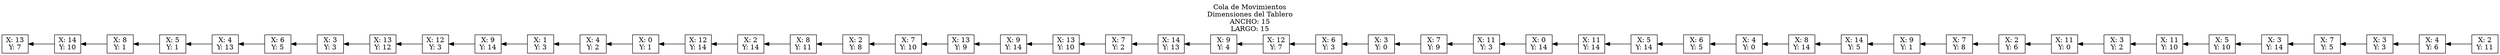 digraph G {
graph[nodesep="0.75"]
labelloc="t"
label="Cola de Movimientos" + "
Dimensiones del Tablero" + "
ANCHO: 15
LARGO: 15"
node[shape=box]
nodo0[label ="X: 13
Y: 7" ]
nodo1[label ="X: 14
Y: 10" ]
nodo2[label ="X: 8
Y: 1" ]
nodo3[label ="X: 5
Y: 1" ]
nodo4[label ="X: 4
Y: 13" ]
nodo5[label ="X: 6
Y: 5" ]
nodo6[label ="X: 3
Y: 3" ]
nodo7[label ="X: 13
Y: 12" ]
nodo8[label ="X: 12
Y: 3" ]
nodo9[label ="X: 9
Y: 14" ]
nodo10[label ="X: 1
Y: 3" ]
nodo11[label ="X: 4
Y: 2" ]
nodo12[label ="X: 0
Y: 1" ]
nodo13[label ="X: 12
Y: 14" ]
nodo14[label ="X: 2
Y: 14" ]
nodo15[label ="X: 8
Y: 11" ]
nodo16[label ="X: 2
Y: 8" ]
nodo17[label ="X: 7
Y: 10" ]
nodo18[label ="X: 13
Y: 9" ]
nodo19[label ="X: 9
Y: 14" ]
nodo20[label ="X: 13
Y: 10" ]
nodo21[label ="X: 7
Y: 2" ]
nodo22[label ="X: 14
Y: 13" ]
nodo23[label ="X: 9
Y: 4" ]
nodo24[label ="X: 12
Y: 7" ]
nodo25[label ="X: 6
Y: 3" ]
nodo26[label ="X: 3
Y: 0" ]
nodo27[label ="X: 7
Y: 9" ]
nodo28[label ="X: 11
Y: 3" ]
nodo29[label ="X: 0
Y: 14" ]
nodo30[label ="X: 11
Y: 14" ]
nodo31[label ="X: 5
Y: 14" ]
nodo32[label ="X: 6
Y: 5" ]
nodo33[label ="X: 4
Y: 0" ]
nodo34[label ="X: 8
Y: 14" ]
nodo35[label ="X: 14
Y: 5" ]
nodo36[label ="X: 9
Y: 1" ]
nodo37[label ="X: 7
Y: 8" ]
nodo38[label ="X: 2
Y: 6" ]
nodo39[label ="X: 11
Y: 0" ]
nodo40[label ="X: 3
Y: 2" ]
nodo41[label ="X: 11
Y: 10" ]
nodo42[label ="X: 5
Y: 10" ]
nodo43[label ="X: 3
Y: 14" ]
nodo44[label ="X: 7
Y: 5" ]
nodo45[label ="X: 3
Y: 3" ]
nodo46[label ="X: 4
Y: 6" ]
nodo47[label ="X: 2
Y: 11" ]
nodo47
{rank=same;
nodo0-> nodo1[dir=back];
nodo1-> nodo2[dir=back];
nodo2-> nodo3[dir=back];
nodo3-> nodo4[dir=back];
nodo4-> nodo5[dir=back];
nodo5-> nodo6[dir=back];
nodo6-> nodo7[dir=back];
nodo7-> nodo8[dir=back];
nodo8-> nodo9[dir=back];
nodo9-> nodo10[dir=back];
nodo10-> nodo11[dir=back];
nodo11-> nodo12[dir=back];
nodo12-> nodo13[dir=back];
nodo13-> nodo14[dir=back];
nodo14-> nodo15[dir=back];
nodo15-> nodo16[dir=back];
nodo16-> nodo17[dir=back];
nodo17-> nodo18[dir=back];
nodo18-> nodo19[dir=back];
nodo19-> nodo20[dir=back];
nodo20-> nodo21[dir=back];
nodo21-> nodo22[dir=back];
nodo22-> nodo23[dir=back];
nodo23-> nodo24[dir=back];
nodo24-> nodo25[dir=back];
nodo25-> nodo26[dir=back];
nodo26-> nodo27[dir=back];
nodo27-> nodo28[dir=back];
nodo28-> nodo29[dir=back];
nodo29-> nodo30[dir=back];
nodo30-> nodo31[dir=back];
nodo31-> nodo32[dir=back];
nodo32-> nodo33[dir=back];
nodo33-> nodo34[dir=back];
nodo34-> nodo35[dir=back];
nodo35-> nodo36[dir=back];
nodo36-> nodo37[dir=back];
nodo37-> nodo38[dir=back];
nodo38-> nodo39[dir=back];
nodo39-> nodo40[dir=back];
nodo40-> nodo41[dir=back];
nodo41-> nodo42[dir=back];
nodo42-> nodo43[dir=back];
nodo43-> nodo44[dir=back];
nodo44-> nodo45[dir=back];
nodo45-> nodo46[dir=back];
nodo46-> nodo47[dir=back];

}
}